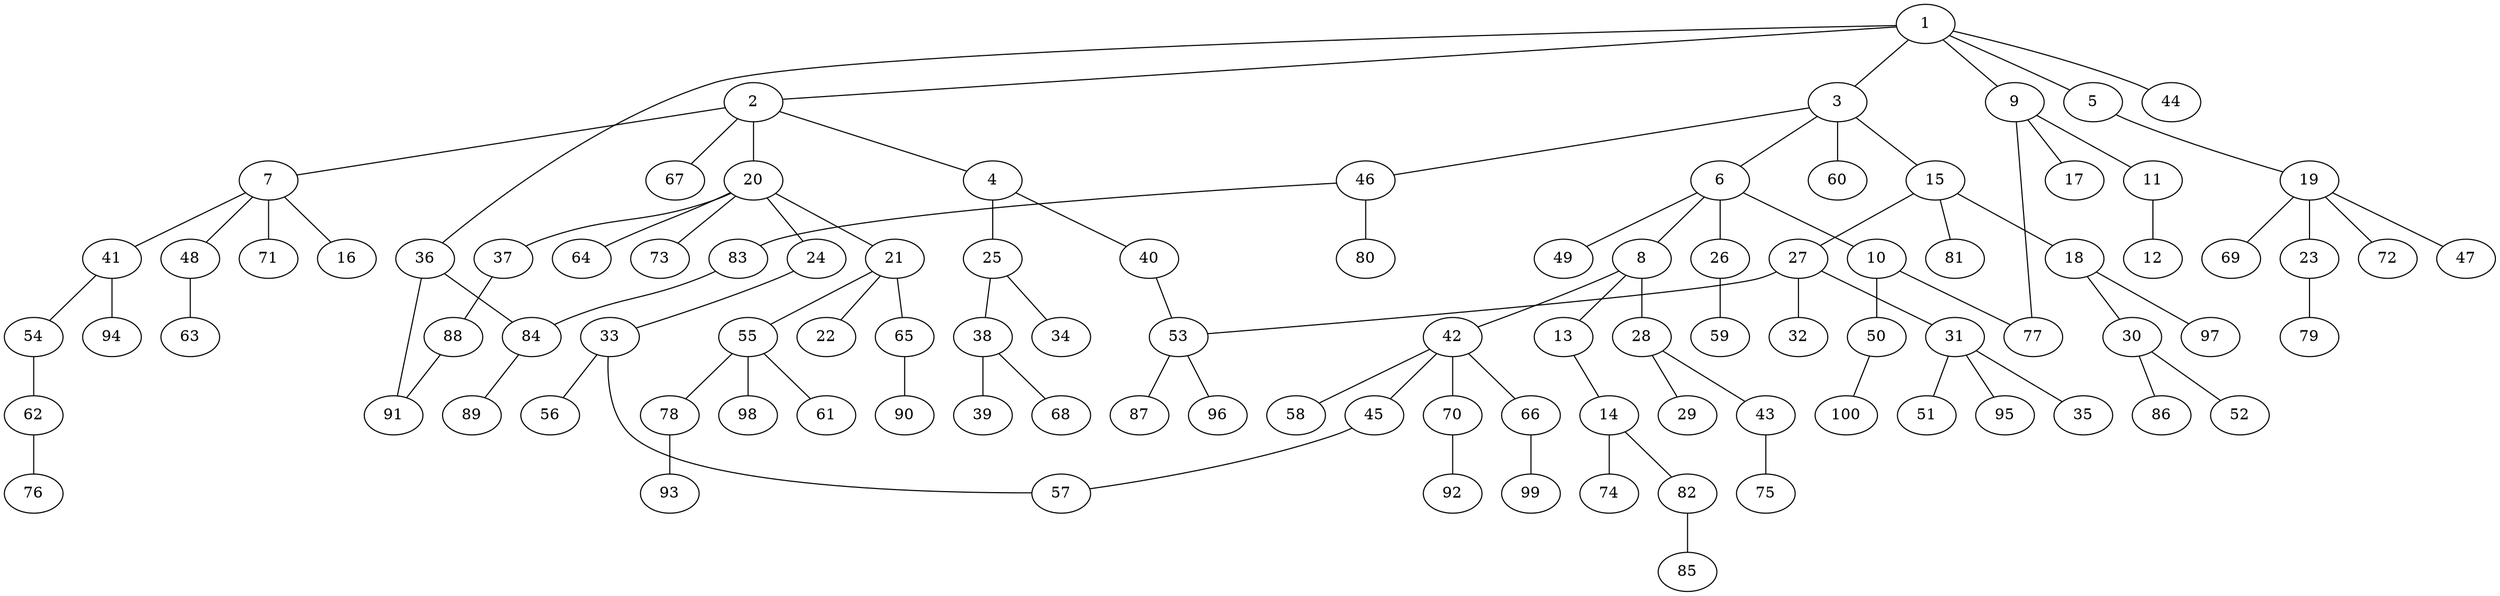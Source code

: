 graph graphname {1--2
1--3
1--5
1--9
1--36
1--44
2--4
2--7
2--20
2--67
3--6
3--15
3--46
3--60
4--25
4--40
5--19
6--8
6--10
6--26
6--49
7--16
7--41
7--48
7--71
8--13
8--28
8--42
9--11
9--17
9--77
10--50
10--77
11--12
13--14
14--74
14--82
15--18
15--27
15--81
18--30
18--97
19--23
19--47
19--69
19--72
20--21
20--24
20--37
20--64
20--73
21--22
21--55
21--65
23--79
24--33
25--34
25--38
26--59
27--31
27--32
27--53
28--29
28--43
30--52
30--86
31--35
31--51
31--95
33--56
33--57
36--84
36--91
37--88
38--39
38--68
40--53
41--54
41--94
42--45
42--58
42--66
42--70
43--75
45--57
46--80
46--83
48--63
50--100
53--87
53--96
54--62
55--61
55--78
55--98
62--76
65--90
66--99
70--92
78--93
82--85
83--84
84--89
88--91
}